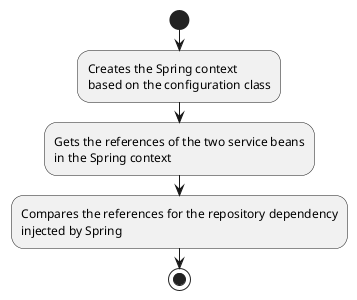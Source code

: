 @startuml
start

:Creates the Spring context
based on the configuration class;

:Gets the references of the two service beans
in the Spring context;

:Compares the references for the repository dependency
injected by Spring;

stop
@enduml
